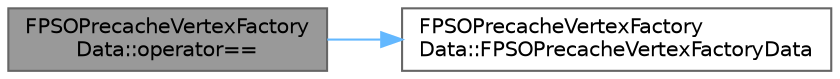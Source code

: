 digraph "FPSOPrecacheVertexFactoryData::operator=="
{
 // INTERACTIVE_SVG=YES
 // LATEX_PDF_SIZE
  bgcolor="transparent";
  edge [fontname=Helvetica,fontsize=10,labelfontname=Helvetica,labelfontsize=10];
  node [fontname=Helvetica,fontsize=10,shape=box,height=0.2,width=0.4];
  rankdir="LR";
  Node1 [id="Node000001",label="FPSOPrecacheVertexFactory\lData::operator==",height=0.2,width=0.4,color="gray40", fillcolor="grey60", style="filled", fontcolor="black",tooltip=" "];
  Node1 -> Node2 [id="edge1_Node000001_Node000002",color="steelblue1",style="solid",tooltip=" "];
  Node2 [id="Node000002",label="FPSOPrecacheVertexFactory\lData::FPSOPrecacheVertexFactoryData",height=0.2,width=0.4,color="grey40", fillcolor="white", style="filled",URL="$d8/dee/structFPSOPrecacheVertexFactoryData.html#a807263447dfae6b35be28e1568748e86",tooltip=" "];
}
